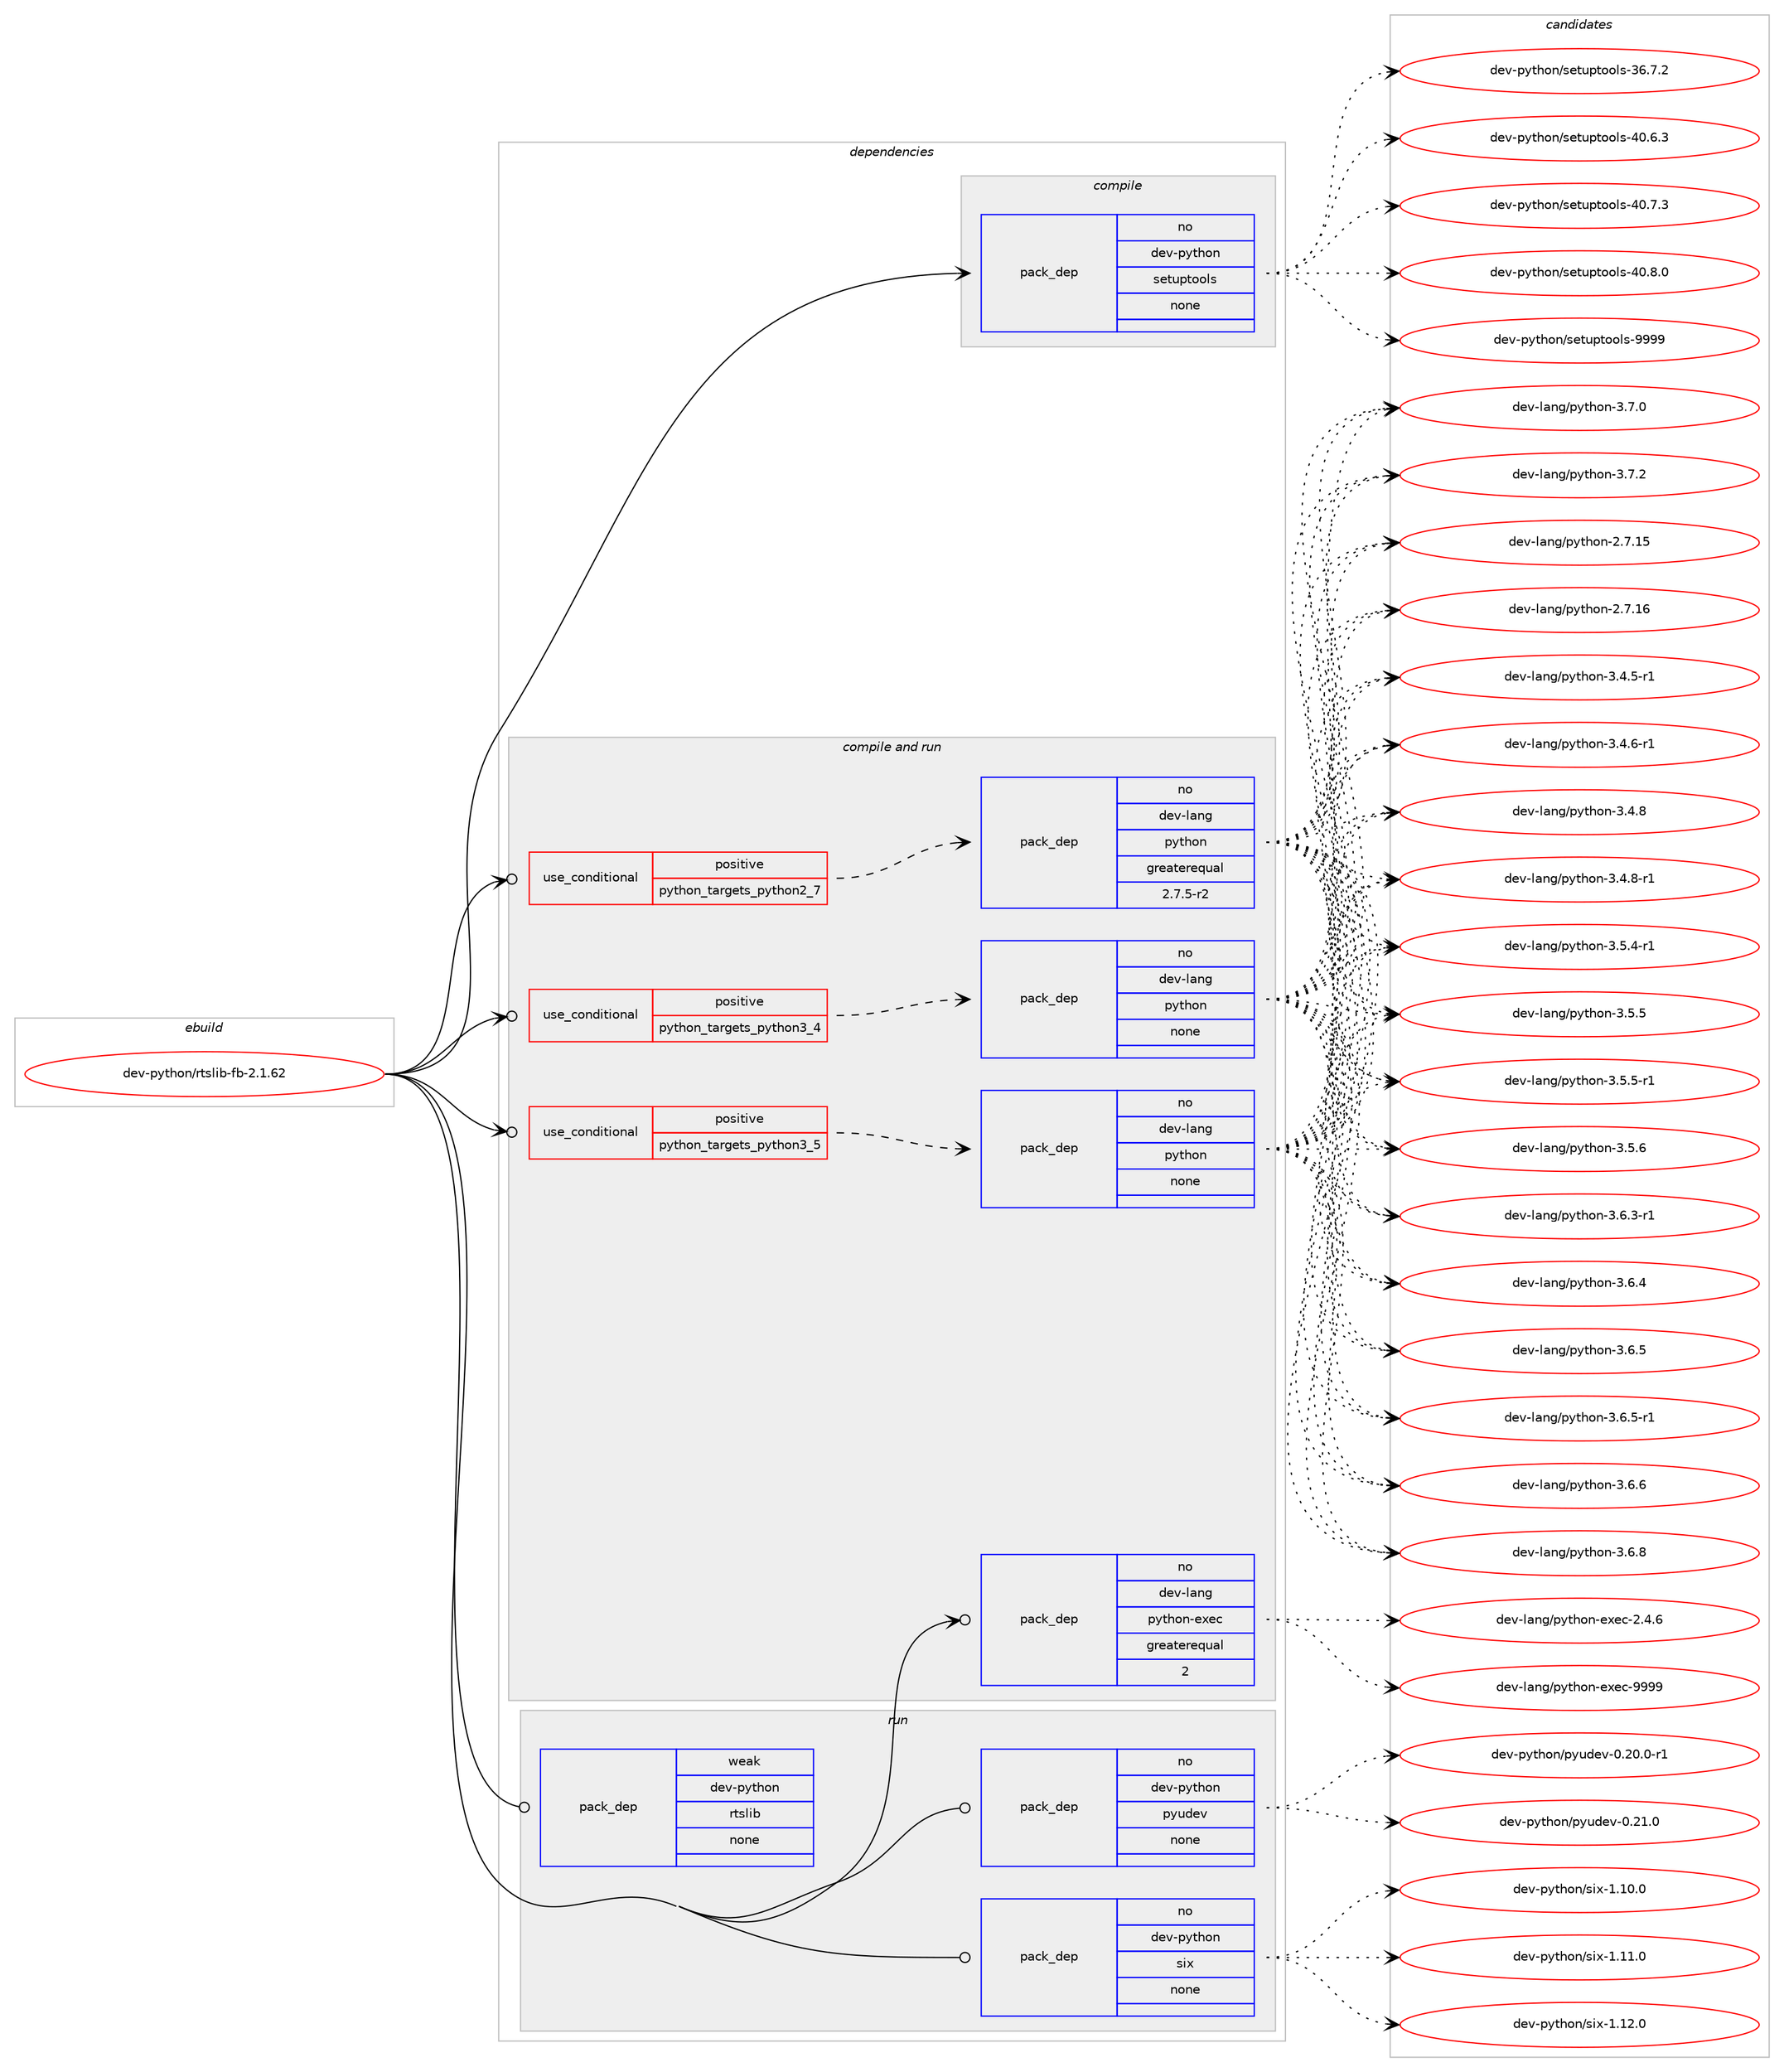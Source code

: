 digraph prolog {

# *************
# Graph options
# *************

newrank=true;
concentrate=true;
compound=true;
graph [rankdir=LR,fontname=Helvetica,fontsize=10,ranksep=1.5];#, ranksep=2.5, nodesep=0.2];
edge  [arrowhead=vee];
node  [fontname=Helvetica,fontsize=10];

# **********
# The ebuild
# **********

subgraph cluster_leftcol {
color=gray;
rank=same;
label=<<i>ebuild</i>>;
id [label="dev-python/rtslib-fb-2.1.62", color=red, width=4, href="../dev-python/rtslib-fb-2.1.62.svg"];
}

# ****************
# The dependencies
# ****************

subgraph cluster_midcol {
color=gray;
label=<<i>dependencies</i>>;
subgraph cluster_compile {
fillcolor="#eeeeee";
style=filled;
label=<<i>compile</i>>;
subgraph pack1032451 {
dependency1439966 [label=<<TABLE BORDER="0" CELLBORDER="1" CELLSPACING="0" CELLPADDING="4" WIDTH="220"><TR><TD ROWSPAN="6" CELLPADDING="30">pack_dep</TD></TR><TR><TD WIDTH="110">no</TD></TR><TR><TD>dev-python</TD></TR><TR><TD>setuptools</TD></TR><TR><TD>none</TD></TR><TR><TD></TD></TR></TABLE>>, shape=none, color=blue];
}
id:e -> dependency1439966:w [weight=20,style="solid",arrowhead="vee"];
}
subgraph cluster_compileandrun {
fillcolor="#eeeeee";
style=filled;
label=<<i>compile and run</i>>;
subgraph cond384153 {
dependency1439967 [label=<<TABLE BORDER="0" CELLBORDER="1" CELLSPACING="0" CELLPADDING="4"><TR><TD ROWSPAN="3" CELLPADDING="10">use_conditional</TD></TR><TR><TD>positive</TD></TR><TR><TD>python_targets_python2_7</TD></TR></TABLE>>, shape=none, color=red];
subgraph pack1032452 {
dependency1439968 [label=<<TABLE BORDER="0" CELLBORDER="1" CELLSPACING="0" CELLPADDING="4" WIDTH="220"><TR><TD ROWSPAN="6" CELLPADDING="30">pack_dep</TD></TR><TR><TD WIDTH="110">no</TD></TR><TR><TD>dev-lang</TD></TR><TR><TD>python</TD></TR><TR><TD>greaterequal</TD></TR><TR><TD>2.7.5-r2</TD></TR></TABLE>>, shape=none, color=blue];
}
dependency1439967:e -> dependency1439968:w [weight=20,style="dashed",arrowhead="vee"];
}
id:e -> dependency1439967:w [weight=20,style="solid",arrowhead="odotvee"];
subgraph cond384154 {
dependency1439969 [label=<<TABLE BORDER="0" CELLBORDER="1" CELLSPACING="0" CELLPADDING="4"><TR><TD ROWSPAN="3" CELLPADDING="10">use_conditional</TD></TR><TR><TD>positive</TD></TR><TR><TD>python_targets_python3_4</TD></TR></TABLE>>, shape=none, color=red];
subgraph pack1032453 {
dependency1439970 [label=<<TABLE BORDER="0" CELLBORDER="1" CELLSPACING="0" CELLPADDING="4" WIDTH="220"><TR><TD ROWSPAN="6" CELLPADDING="30">pack_dep</TD></TR><TR><TD WIDTH="110">no</TD></TR><TR><TD>dev-lang</TD></TR><TR><TD>python</TD></TR><TR><TD>none</TD></TR><TR><TD></TD></TR></TABLE>>, shape=none, color=blue];
}
dependency1439969:e -> dependency1439970:w [weight=20,style="dashed",arrowhead="vee"];
}
id:e -> dependency1439969:w [weight=20,style="solid",arrowhead="odotvee"];
subgraph cond384155 {
dependency1439971 [label=<<TABLE BORDER="0" CELLBORDER="1" CELLSPACING="0" CELLPADDING="4"><TR><TD ROWSPAN="3" CELLPADDING="10">use_conditional</TD></TR><TR><TD>positive</TD></TR><TR><TD>python_targets_python3_5</TD></TR></TABLE>>, shape=none, color=red];
subgraph pack1032454 {
dependency1439972 [label=<<TABLE BORDER="0" CELLBORDER="1" CELLSPACING="0" CELLPADDING="4" WIDTH="220"><TR><TD ROWSPAN="6" CELLPADDING="30">pack_dep</TD></TR><TR><TD WIDTH="110">no</TD></TR><TR><TD>dev-lang</TD></TR><TR><TD>python</TD></TR><TR><TD>none</TD></TR><TR><TD></TD></TR></TABLE>>, shape=none, color=blue];
}
dependency1439971:e -> dependency1439972:w [weight=20,style="dashed",arrowhead="vee"];
}
id:e -> dependency1439971:w [weight=20,style="solid",arrowhead="odotvee"];
subgraph pack1032455 {
dependency1439973 [label=<<TABLE BORDER="0" CELLBORDER="1" CELLSPACING="0" CELLPADDING="4" WIDTH="220"><TR><TD ROWSPAN="6" CELLPADDING="30">pack_dep</TD></TR><TR><TD WIDTH="110">no</TD></TR><TR><TD>dev-lang</TD></TR><TR><TD>python-exec</TD></TR><TR><TD>greaterequal</TD></TR><TR><TD>2</TD></TR></TABLE>>, shape=none, color=blue];
}
id:e -> dependency1439973:w [weight=20,style="solid",arrowhead="odotvee"];
}
subgraph cluster_run {
fillcolor="#eeeeee";
style=filled;
label=<<i>run</i>>;
subgraph pack1032456 {
dependency1439974 [label=<<TABLE BORDER="0" CELLBORDER="1" CELLSPACING="0" CELLPADDING="4" WIDTH="220"><TR><TD ROWSPAN="6" CELLPADDING="30">pack_dep</TD></TR><TR><TD WIDTH="110">no</TD></TR><TR><TD>dev-python</TD></TR><TR><TD>pyudev</TD></TR><TR><TD>none</TD></TR><TR><TD></TD></TR></TABLE>>, shape=none, color=blue];
}
id:e -> dependency1439974:w [weight=20,style="solid",arrowhead="odot"];
subgraph pack1032457 {
dependency1439975 [label=<<TABLE BORDER="0" CELLBORDER="1" CELLSPACING="0" CELLPADDING="4" WIDTH="220"><TR><TD ROWSPAN="6" CELLPADDING="30">pack_dep</TD></TR><TR><TD WIDTH="110">no</TD></TR><TR><TD>dev-python</TD></TR><TR><TD>six</TD></TR><TR><TD>none</TD></TR><TR><TD></TD></TR></TABLE>>, shape=none, color=blue];
}
id:e -> dependency1439975:w [weight=20,style="solid",arrowhead="odot"];
subgraph pack1032458 {
dependency1439976 [label=<<TABLE BORDER="0" CELLBORDER="1" CELLSPACING="0" CELLPADDING="4" WIDTH="220"><TR><TD ROWSPAN="6" CELLPADDING="30">pack_dep</TD></TR><TR><TD WIDTH="110">weak</TD></TR><TR><TD>dev-python</TD></TR><TR><TD>rtslib</TD></TR><TR><TD>none</TD></TR><TR><TD></TD></TR></TABLE>>, shape=none, color=blue];
}
id:e -> dependency1439976:w [weight=20,style="solid",arrowhead="odot"];
}
}

# **************
# The candidates
# **************

subgraph cluster_choices {
rank=same;
color=gray;
label=<<i>candidates</i>>;

subgraph choice1032451 {
color=black;
nodesep=1;
choice100101118451121211161041111104711510111611711211611111110811545515446554650 [label="dev-python/setuptools-36.7.2", color=red, width=4,href="../dev-python/setuptools-36.7.2.svg"];
choice100101118451121211161041111104711510111611711211611111110811545524846544651 [label="dev-python/setuptools-40.6.3", color=red, width=4,href="../dev-python/setuptools-40.6.3.svg"];
choice100101118451121211161041111104711510111611711211611111110811545524846554651 [label="dev-python/setuptools-40.7.3", color=red, width=4,href="../dev-python/setuptools-40.7.3.svg"];
choice100101118451121211161041111104711510111611711211611111110811545524846564648 [label="dev-python/setuptools-40.8.0", color=red, width=4,href="../dev-python/setuptools-40.8.0.svg"];
choice10010111845112121116104111110471151011161171121161111111081154557575757 [label="dev-python/setuptools-9999", color=red, width=4,href="../dev-python/setuptools-9999.svg"];
dependency1439966:e -> choice100101118451121211161041111104711510111611711211611111110811545515446554650:w [style=dotted,weight="100"];
dependency1439966:e -> choice100101118451121211161041111104711510111611711211611111110811545524846544651:w [style=dotted,weight="100"];
dependency1439966:e -> choice100101118451121211161041111104711510111611711211611111110811545524846554651:w [style=dotted,weight="100"];
dependency1439966:e -> choice100101118451121211161041111104711510111611711211611111110811545524846564648:w [style=dotted,weight="100"];
dependency1439966:e -> choice10010111845112121116104111110471151011161171121161111111081154557575757:w [style=dotted,weight="100"];
}
subgraph choice1032452 {
color=black;
nodesep=1;
choice10010111845108971101034711212111610411111045504655464953 [label="dev-lang/python-2.7.15", color=red, width=4,href="../dev-lang/python-2.7.15.svg"];
choice10010111845108971101034711212111610411111045504655464954 [label="dev-lang/python-2.7.16", color=red, width=4,href="../dev-lang/python-2.7.16.svg"];
choice1001011184510897110103471121211161041111104551465246534511449 [label="dev-lang/python-3.4.5-r1", color=red, width=4,href="../dev-lang/python-3.4.5-r1.svg"];
choice1001011184510897110103471121211161041111104551465246544511449 [label="dev-lang/python-3.4.6-r1", color=red, width=4,href="../dev-lang/python-3.4.6-r1.svg"];
choice100101118451089711010347112121116104111110455146524656 [label="dev-lang/python-3.4.8", color=red, width=4,href="../dev-lang/python-3.4.8.svg"];
choice1001011184510897110103471121211161041111104551465246564511449 [label="dev-lang/python-3.4.8-r1", color=red, width=4,href="../dev-lang/python-3.4.8-r1.svg"];
choice1001011184510897110103471121211161041111104551465346524511449 [label="dev-lang/python-3.5.4-r1", color=red, width=4,href="../dev-lang/python-3.5.4-r1.svg"];
choice100101118451089711010347112121116104111110455146534653 [label="dev-lang/python-3.5.5", color=red, width=4,href="../dev-lang/python-3.5.5.svg"];
choice1001011184510897110103471121211161041111104551465346534511449 [label="dev-lang/python-3.5.5-r1", color=red, width=4,href="../dev-lang/python-3.5.5-r1.svg"];
choice100101118451089711010347112121116104111110455146534654 [label="dev-lang/python-3.5.6", color=red, width=4,href="../dev-lang/python-3.5.6.svg"];
choice1001011184510897110103471121211161041111104551465446514511449 [label="dev-lang/python-3.6.3-r1", color=red, width=4,href="../dev-lang/python-3.6.3-r1.svg"];
choice100101118451089711010347112121116104111110455146544652 [label="dev-lang/python-3.6.4", color=red, width=4,href="../dev-lang/python-3.6.4.svg"];
choice100101118451089711010347112121116104111110455146544653 [label="dev-lang/python-3.6.5", color=red, width=4,href="../dev-lang/python-3.6.5.svg"];
choice1001011184510897110103471121211161041111104551465446534511449 [label="dev-lang/python-3.6.5-r1", color=red, width=4,href="../dev-lang/python-3.6.5-r1.svg"];
choice100101118451089711010347112121116104111110455146544654 [label="dev-lang/python-3.6.6", color=red, width=4,href="../dev-lang/python-3.6.6.svg"];
choice100101118451089711010347112121116104111110455146544656 [label="dev-lang/python-3.6.8", color=red, width=4,href="../dev-lang/python-3.6.8.svg"];
choice100101118451089711010347112121116104111110455146554648 [label="dev-lang/python-3.7.0", color=red, width=4,href="../dev-lang/python-3.7.0.svg"];
choice100101118451089711010347112121116104111110455146554650 [label="dev-lang/python-3.7.2", color=red, width=4,href="../dev-lang/python-3.7.2.svg"];
dependency1439968:e -> choice10010111845108971101034711212111610411111045504655464953:w [style=dotted,weight="100"];
dependency1439968:e -> choice10010111845108971101034711212111610411111045504655464954:w [style=dotted,weight="100"];
dependency1439968:e -> choice1001011184510897110103471121211161041111104551465246534511449:w [style=dotted,weight="100"];
dependency1439968:e -> choice1001011184510897110103471121211161041111104551465246544511449:w [style=dotted,weight="100"];
dependency1439968:e -> choice100101118451089711010347112121116104111110455146524656:w [style=dotted,weight="100"];
dependency1439968:e -> choice1001011184510897110103471121211161041111104551465246564511449:w [style=dotted,weight="100"];
dependency1439968:e -> choice1001011184510897110103471121211161041111104551465346524511449:w [style=dotted,weight="100"];
dependency1439968:e -> choice100101118451089711010347112121116104111110455146534653:w [style=dotted,weight="100"];
dependency1439968:e -> choice1001011184510897110103471121211161041111104551465346534511449:w [style=dotted,weight="100"];
dependency1439968:e -> choice100101118451089711010347112121116104111110455146534654:w [style=dotted,weight="100"];
dependency1439968:e -> choice1001011184510897110103471121211161041111104551465446514511449:w [style=dotted,weight="100"];
dependency1439968:e -> choice100101118451089711010347112121116104111110455146544652:w [style=dotted,weight="100"];
dependency1439968:e -> choice100101118451089711010347112121116104111110455146544653:w [style=dotted,weight="100"];
dependency1439968:e -> choice1001011184510897110103471121211161041111104551465446534511449:w [style=dotted,weight="100"];
dependency1439968:e -> choice100101118451089711010347112121116104111110455146544654:w [style=dotted,weight="100"];
dependency1439968:e -> choice100101118451089711010347112121116104111110455146544656:w [style=dotted,weight="100"];
dependency1439968:e -> choice100101118451089711010347112121116104111110455146554648:w [style=dotted,weight="100"];
dependency1439968:e -> choice100101118451089711010347112121116104111110455146554650:w [style=dotted,weight="100"];
}
subgraph choice1032453 {
color=black;
nodesep=1;
choice10010111845108971101034711212111610411111045504655464953 [label="dev-lang/python-2.7.15", color=red, width=4,href="../dev-lang/python-2.7.15.svg"];
choice10010111845108971101034711212111610411111045504655464954 [label="dev-lang/python-2.7.16", color=red, width=4,href="../dev-lang/python-2.7.16.svg"];
choice1001011184510897110103471121211161041111104551465246534511449 [label="dev-lang/python-3.4.5-r1", color=red, width=4,href="../dev-lang/python-3.4.5-r1.svg"];
choice1001011184510897110103471121211161041111104551465246544511449 [label="dev-lang/python-3.4.6-r1", color=red, width=4,href="../dev-lang/python-3.4.6-r1.svg"];
choice100101118451089711010347112121116104111110455146524656 [label="dev-lang/python-3.4.8", color=red, width=4,href="../dev-lang/python-3.4.8.svg"];
choice1001011184510897110103471121211161041111104551465246564511449 [label="dev-lang/python-3.4.8-r1", color=red, width=4,href="../dev-lang/python-3.4.8-r1.svg"];
choice1001011184510897110103471121211161041111104551465346524511449 [label="dev-lang/python-3.5.4-r1", color=red, width=4,href="../dev-lang/python-3.5.4-r1.svg"];
choice100101118451089711010347112121116104111110455146534653 [label="dev-lang/python-3.5.5", color=red, width=4,href="../dev-lang/python-3.5.5.svg"];
choice1001011184510897110103471121211161041111104551465346534511449 [label="dev-lang/python-3.5.5-r1", color=red, width=4,href="../dev-lang/python-3.5.5-r1.svg"];
choice100101118451089711010347112121116104111110455146534654 [label="dev-lang/python-3.5.6", color=red, width=4,href="../dev-lang/python-3.5.6.svg"];
choice1001011184510897110103471121211161041111104551465446514511449 [label="dev-lang/python-3.6.3-r1", color=red, width=4,href="../dev-lang/python-3.6.3-r1.svg"];
choice100101118451089711010347112121116104111110455146544652 [label="dev-lang/python-3.6.4", color=red, width=4,href="../dev-lang/python-3.6.4.svg"];
choice100101118451089711010347112121116104111110455146544653 [label="dev-lang/python-3.6.5", color=red, width=4,href="../dev-lang/python-3.6.5.svg"];
choice1001011184510897110103471121211161041111104551465446534511449 [label="dev-lang/python-3.6.5-r1", color=red, width=4,href="../dev-lang/python-3.6.5-r1.svg"];
choice100101118451089711010347112121116104111110455146544654 [label="dev-lang/python-3.6.6", color=red, width=4,href="../dev-lang/python-3.6.6.svg"];
choice100101118451089711010347112121116104111110455146544656 [label="dev-lang/python-3.6.8", color=red, width=4,href="../dev-lang/python-3.6.8.svg"];
choice100101118451089711010347112121116104111110455146554648 [label="dev-lang/python-3.7.0", color=red, width=4,href="../dev-lang/python-3.7.0.svg"];
choice100101118451089711010347112121116104111110455146554650 [label="dev-lang/python-3.7.2", color=red, width=4,href="../dev-lang/python-3.7.2.svg"];
dependency1439970:e -> choice10010111845108971101034711212111610411111045504655464953:w [style=dotted,weight="100"];
dependency1439970:e -> choice10010111845108971101034711212111610411111045504655464954:w [style=dotted,weight="100"];
dependency1439970:e -> choice1001011184510897110103471121211161041111104551465246534511449:w [style=dotted,weight="100"];
dependency1439970:e -> choice1001011184510897110103471121211161041111104551465246544511449:w [style=dotted,weight="100"];
dependency1439970:e -> choice100101118451089711010347112121116104111110455146524656:w [style=dotted,weight="100"];
dependency1439970:e -> choice1001011184510897110103471121211161041111104551465246564511449:w [style=dotted,weight="100"];
dependency1439970:e -> choice1001011184510897110103471121211161041111104551465346524511449:w [style=dotted,weight="100"];
dependency1439970:e -> choice100101118451089711010347112121116104111110455146534653:w [style=dotted,weight="100"];
dependency1439970:e -> choice1001011184510897110103471121211161041111104551465346534511449:w [style=dotted,weight="100"];
dependency1439970:e -> choice100101118451089711010347112121116104111110455146534654:w [style=dotted,weight="100"];
dependency1439970:e -> choice1001011184510897110103471121211161041111104551465446514511449:w [style=dotted,weight="100"];
dependency1439970:e -> choice100101118451089711010347112121116104111110455146544652:w [style=dotted,weight="100"];
dependency1439970:e -> choice100101118451089711010347112121116104111110455146544653:w [style=dotted,weight="100"];
dependency1439970:e -> choice1001011184510897110103471121211161041111104551465446534511449:w [style=dotted,weight="100"];
dependency1439970:e -> choice100101118451089711010347112121116104111110455146544654:w [style=dotted,weight="100"];
dependency1439970:e -> choice100101118451089711010347112121116104111110455146544656:w [style=dotted,weight="100"];
dependency1439970:e -> choice100101118451089711010347112121116104111110455146554648:w [style=dotted,weight="100"];
dependency1439970:e -> choice100101118451089711010347112121116104111110455146554650:w [style=dotted,weight="100"];
}
subgraph choice1032454 {
color=black;
nodesep=1;
choice10010111845108971101034711212111610411111045504655464953 [label="dev-lang/python-2.7.15", color=red, width=4,href="../dev-lang/python-2.7.15.svg"];
choice10010111845108971101034711212111610411111045504655464954 [label="dev-lang/python-2.7.16", color=red, width=4,href="../dev-lang/python-2.7.16.svg"];
choice1001011184510897110103471121211161041111104551465246534511449 [label="dev-lang/python-3.4.5-r1", color=red, width=4,href="../dev-lang/python-3.4.5-r1.svg"];
choice1001011184510897110103471121211161041111104551465246544511449 [label="dev-lang/python-3.4.6-r1", color=red, width=4,href="../dev-lang/python-3.4.6-r1.svg"];
choice100101118451089711010347112121116104111110455146524656 [label="dev-lang/python-3.4.8", color=red, width=4,href="../dev-lang/python-3.4.8.svg"];
choice1001011184510897110103471121211161041111104551465246564511449 [label="dev-lang/python-3.4.8-r1", color=red, width=4,href="../dev-lang/python-3.4.8-r1.svg"];
choice1001011184510897110103471121211161041111104551465346524511449 [label="dev-lang/python-3.5.4-r1", color=red, width=4,href="../dev-lang/python-3.5.4-r1.svg"];
choice100101118451089711010347112121116104111110455146534653 [label="dev-lang/python-3.5.5", color=red, width=4,href="../dev-lang/python-3.5.5.svg"];
choice1001011184510897110103471121211161041111104551465346534511449 [label="dev-lang/python-3.5.5-r1", color=red, width=4,href="../dev-lang/python-3.5.5-r1.svg"];
choice100101118451089711010347112121116104111110455146534654 [label="dev-lang/python-3.5.6", color=red, width=4,href="../dev-lang/python-3.5.6.svg"];
choice1001011184510897110103471121211161041111104551465446514511449 [label="dev-lang/python-3.6.3-r1", color=red, width=4,href="../dev-lang/python-3.6.3-r1.svg"];
choice100101118451089711010347112121116104111110455146544652 [label="dev-lang/python-3.6.4", color=red, width=4,href="../dev-lang/python-3.6.4.svg"];
choice100101118451089711010347112121116104111110455146544653 [label="dev-lang/python-3.6.5", color=red, width=4,href="../dev-lang/python-3.6.5.svg"];
choice1001011184510897110103471121211161041111104551465446534511449 [label="dev-lang/python-3.6.5-r1", color=red, width=4,href="../dev-lang/python-3.6.5-r1.svg"];
choice100101118451089711010347112121116104111110455146544654 [label="dev-lang/python-3.6.6", color=red, width=4,href="../dev-lang/python-3.6.6.svg"];
choice100101118451089711010347112121116104111110455146544656 [label="dev-lang/python-3.6.8", color=red, width=4,href="../dev-lang/python-3.6.8.svg"];
choice100101118451089711010347112121116104111110455146554648 [label="dev-lang/python-3.7.0", color=red, width=4,href="../dev-lang/python-3.7.0.svg"];
choice100101118451089711010347112121116104111110455146554650 [label="dev-lang/python-3.7.2", color=red, width=4,href="../dev-lang/python-3.7.2.svg"];
dependency1439972:e -> choice10010111845108971101034711212111610411111045504655464953:w [style=dotted,weight="100"];
dependency1439972:e -> choice10010111845108971101034711212111610411111045504655464954:w [style=dotted,weight="100"];
dependency1439972:e -> choice1001011184510897110103471121211161041111104551465246534511449:w [style=dotted,weight="100"];
dependency1439972:e -> choice1001011184510897110103471121211161041111104551465246544511449:w [style=dotted,weight="100"];
dependency1439972:e -> choice100101118451089711010347112121116104111110455146524656:w [style=dotted,weight="100"];
dependency1439972:e -> choice1001011184510897110103471121211161041111104551465246564511449:w [style=dotted,weight="100"];
dependency1439972:e -> choice1001011184510897110103471121211161041111104551465346524511449:w [style=dotted,weight="100"];
dependency1439972:e -> choice100101118451089711010347112121116104111110455146534653:w [style=dotted,weight="100"];
dependency1439972:e -> choice1001011184510897110103471121211161041111104551465346534511449:w [style=dotted,weight="100"];
dependency1439972:e -> choice100101118451089711010347112121116104111110455146534654:w [style=dotted,weight="100"];
dependency1439972:e -> choice1001011184510897110103471121211161041111104551465446514511449:w [style=dotted,weight="100"];
dependency1439972:e -> choice100101118451089711010347112121116104111110455146544652:w [style=dotted,weight="100"];
dependency1439972:e -> choice100101118451089711010347112121116104111110455146544653:w [style=dotted,weight="100"];
dependency1439972:e -> choice1001011184510897110103471121211161041111104551465446534511449:w [style=dotted,weight="100"];
dependency1439972:e -> choice100101118451089711010347112121116104111110455146544654:w [style=dotted,weight="100"];
dependency1439972:e -> choice100101118451089711010347112121116104111110455146544656:w [style=dotted,weight="100"];
dependency1439972:e -> choice100101118451089711010347112121116104111110455146554648:w [style=dotted,weight="100"];
dependency1439972:e -> choice100101118451089711010347112121116104111110455146554650:w [style=dotted,weight="100"];
}
subgraph choice1032455 {
color=black;
nodesep=1;
choice1001011184510897110103471121211161041111104510112010199455046524654 [label="dev-lang/python-exec-2.4.6", color=red, width=4,href="../dev-lang/python-exec-2.4.6.svg"];
choice10010111845108971101034711212111610411111045101120101994557575757 [label="dev-lang/python-exec-9999", color=red, width=4,href="../dev-lang/python-exec-9999.svg"];
dependency1439973:e -> choice1001011184510897110103471121211161041111104510112010199455046524654:w [style=dotted,weight="100"];
dependency1439973:e -> choice10010111845108971101034711212111610411111045101120101994557575757:w [style=dotted,weight="100"];
}
subgraph choice1032456 {
color=black;
nodesep=1;
choice1001011184511212111610411111047112121117100101118454846504846484511449 [label="dev-python/pyudev-0.20.0-r1", color=red, width=4,href="../dev-python/pyudev-0.20.0-r1.svg"];
choice100101118451121211161041111104711212111710010111845484650494648 [label="dev-python/pyudev-0.21.0", color=red, width=4,href="../dev-python/pyudev-0.21.0.svg"];
dependency1439974:e -> choice1001011184511212111610411111047112121117100101118454846504846484511449:w [style=dotted,weight="100"];
dependency1439974:e -> choice100101118451121211161041111104711212111710010111845484650494648:w [style=dotted,weight="100"];
}
subgraph choice1032457 {
color=black;
nodesep=1;
choice100101118451121211161041111104711510512045494649484648 [label="dev-python/six-1.10.0", color=red, width=4,href="../dev-python/six-1.10.0.svg"];
choice100101118451121211161041111104711510512045494649494648 [label="dev-python/six-1.11.0", color=red, width=4,href="../dev-python/six-1.11.0.svg"];
choice100101118451121211161041111104711510512045494649504648 [label="dev-python/six-1.12.0", color=red, width=4,href="../dev-python/six-1.12.0.svg"];
dependency1439975:e -> choice100101118451121211161041111104711510512045494649484648:w [style=dotted,weight="100"];
dependency1439975:e -> choice100101118451121211161041111104711510512045494649494648:w [style=dotted,weight="100"];
dependency1439975:e -> choice100101118451121211161041111104711510512045494649504648:w [style=dotted,weight="100"];
}
subgraph choice1032458 {
color=black;
nodesep=1;
}
}

}
